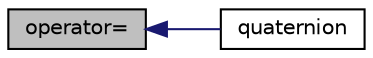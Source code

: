 digraph "operator="
{
  bgcolor="transparent";
  edge [fontname="Helvetica",fontsize="10",labelfontname="Helvetica",labelfontsize="10"];
  node [fontname="Helvetica",fontsize="10",shape=record];
  rankdir="LR";
  Node1 [label="operator=",height=0.2,width=0.4,color="black", fillcolor="grey75", style="filled", fontcolor="black"];
  Node1 -> Node2 [dir="back",color="midnightblue",fontsize="10",style="solid",fontname="Helvetica"];
  Node2 [label="quaternion",height=0.2,width=0.4,color="black",URL="$a02096.html#ae9792b3834440db3ea7faf235ee75713",tooltip="Construct a quaternion given the three Euler angles. "];
}
